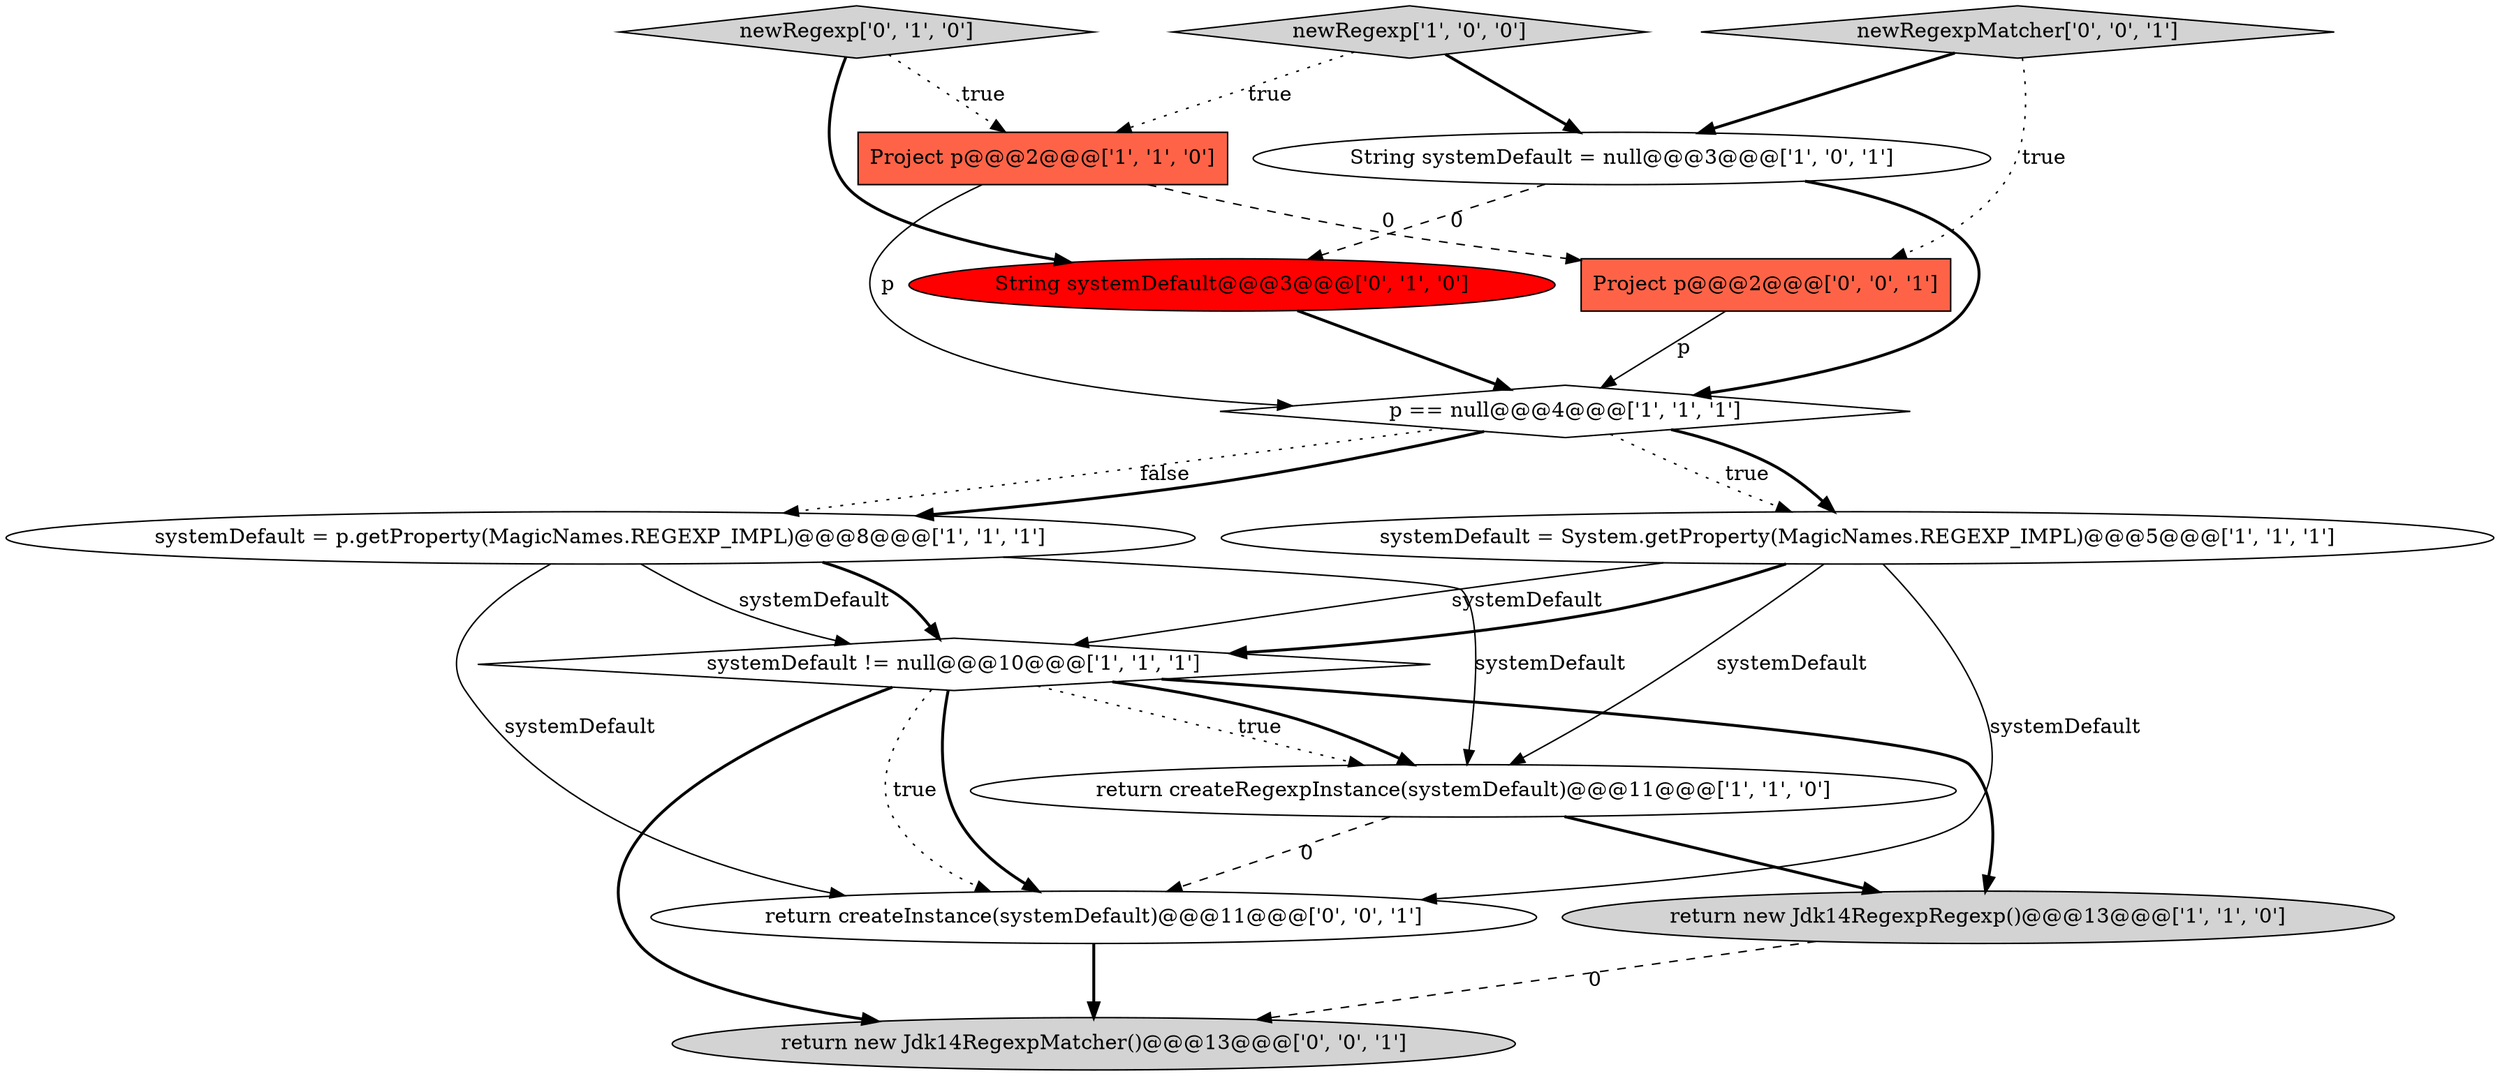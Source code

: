 digraph {
3 [style = filled, label = "Project p@@@2@@@['1', '1', '0']", fillcolor = tomato, shape = box image = "AAA0AAABBB1BBB"];
9 [style = filled, label = "newRegexp['0', '1', '0']", fillcolor = lightgray, shape = diamond image = "AAA0AAABBB2BBB"];
11 [style = filled, label = "Project p@@@2@@@['0', '0', '1']", fillcolor = tomato, shape = box image = "AAA0AAABBB3BBB"];
13 [style = filled, label = "return new Jdk14RegexpMatcher()@@@13@@@['0', '0', '1']", fillcolor = lightgray, shape = ellipse image = "AAA0AAABBB3BBB"];
1 [style = filled, label = "String systemDefault = null@@@3@@@['1', '0', '1']", fillcolor = white, shape = ellipse image = "AAA0AAABBB1BBB"];
6 [style = filled, label = "return createRegexpInstance(systemDefault)@@@11@@@['1', '1', '0']", fillcolor = white, shape = ellipse image = "AAA0AAABBB1BBB"];
7 [style = filled, label = "systemDefault != null@@@10@@@['1', '1', '1']", fillcolor = white, shape = diamond image = "AAA0AAABBB1BBB"];
12 [style = filled, label = "newRegexpMatcher['0', '0', '1']", fillcolor = lightgray, shape = diamond image = "AAA0AAABBB3BBB"];
5 [style = filled, label = "systemDefault = p.getProperty(MagicNames.REGEXP_IMPL)@@@8@@@['1', '1', '1']", fillcolor = white, shape = ellipse image = "AAA0AAABBB1BBB"];
14 [style = filled, label = "return createInstance(systemDefault)@@@11@@@['0', '0', '1']", fillcolor = white, shape = ellipse image = "AAA0AAABBB3BBB"];
0 [style = filled, label = "systemDefault = System.getProperty(MagicNames.REGEXP_IMPL)@@@5@@@['1', '1', '1']", fillcolor = white, shape = ellipse image = "AAA0AAABBB1BBB"];
4 [style = filled, label = "p == null@@@4@@@['1', '1', '1']", fillcolor = white, shape = diamond image = "AAA0AAABBB1BBB"];
10 [style = filled, label = "String systemDefault@@@3@@@['0', '1', '0']", fillcolor = red, shape = ellipse image = "AAA1AAABBB2BBB"];
8 [style = filled, label = "newRegexp['1', '0', '0']", fillcolor = lightgray, shape = diamond image = "AAA0AAABBB1BBB"];
2 [style = filled, label = "return new Jdk14RegexpRegexp()@@@13@@@['1', '1', '0']", fillcolor = lightgray, shape = ellipse image = "AAA0AAABBB1BBB"];
7->13 [style = bold, label=""];
3->4 [style = solid, label="p"];
7->6 [style = dotted, label="true"];
1->4 [style = bold, label=""];
0->6 [style = solid, label="systemDefault"];
0->14 [style = solid, label="systemDefault"];
4->0 [style = dotted, label="true"];
4->5 [style = dotted, label="false"];
0->7 [style = solid, label="systemDefault"];
1->10 [style = dashed, label="0"];
9->10 [style = bold, label=""];
6->14 [style = dashed, label="0"];
12->1 [style = bold, label=""];
5->7 [style = solid, label="systemDefault"];
8->3 [style = dotted, label="true"];
4->0 [style = bold, label=""];
0->7 [style = bold, label=""];
7->14 [style = bold, label=""];
6->2 [style = bold, label=""];
12->11 [style = dotted, label="true"];
8->1 [style = bold, label=""];
5->6 [style = solid, label="systemDefault"];
11->4 [style = solid, label="p"];
7->2 [style = bold, label=""];
2->13 [style = dashed, label="0"];
7->6 [style = bold, label=""];
10->4 [style = bold, label=""];
5->7 [style = bold, label=""];
14->13 [style = bold, label=""];
4->5 [style = bold, label=""];
9->3 [style = dotted, label="true"];
5->14 [style = solid, label="systemDefault"];
3->11 [style = dashed, label="0"];
7->14 [style = dotted, label="true"];
}
